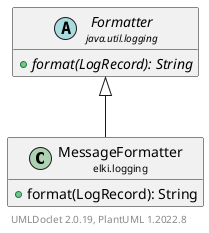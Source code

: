 @startuml
    remove .*\.(Instance|Par|Parameterizer|Factory)$
    set namespaceSeparator none
    hide empty fields
    hide empty methods

    class "<size:14>MessageFormatter\n<size:10>elki.logging" as elki.logging.MessageFormatter [[MessageFormatter.html]] {
        +format(LogRecord): String
    }

    abstract class "<size:14>Formatter\n<size:10>java.util.logging" as java.util.logging.Formatter {
        {abstract} +format(LogRecord): String
    }

    java.util.logging.Formatter <|-- elki.logging.MessageFormatter

    center footer UMLDoclet 2.0.19, PlantUML 1.2022.8
@enduml
